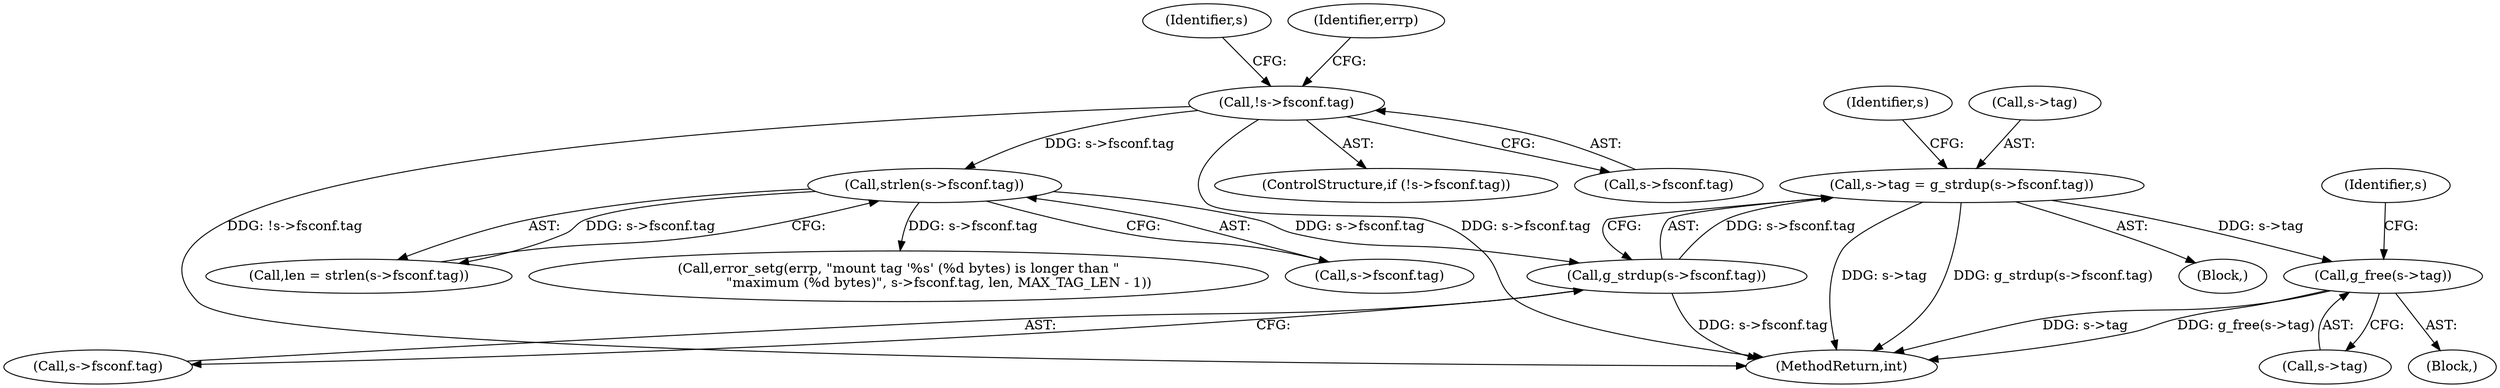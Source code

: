 digraph "0_qemu_4774718e5c194026ba5ee7a28d9be49be3080e42@API" {
"1000280" [label="(Call,s->tag = g_strdup(s->fsconf.tag))"];
"1000284" [label="(Call,g_strdup(s->fsconf.tag))"];
"1000254" [label="(Call,strlen(s->fsconf.tag))"];
"1000208" [label="(Call,!s->fsconf.tag)"];
"1000400" [label="(Call,g_free(s->tag))"];
"1000285" [label="(Call,s->fsconf.tag)"];
"1000399" [label="(Block,)"];
"1000284" [label="(Call,g_strdup(s->fsconf.tag))"];
"1000280" [label="(Call,s->tag = g_strdup(s->fsconf.tag))"];
"1000207" [label="(ControlStructure,if (!s->fsconf.tag))"];
"1000107" [label="(Block,)"];
"1000293" [label="(Identifier,s)"];
"1000209" [label="(Call,s->fsconf.tag)"];
"1000255" [label="(Call,s->fsconf.tag)"];
"1000415" [label="(MethodReturn,int)"];
"1000407" [label="(Identifier,s)"];
"1000208" [label="(Call,!s->fsconf.tag)"];
"1000281" [label="(Call,s->tag)"];
"1000267" [label="(Call,error_setg(errp, \"mount tag '%s' (%d bytes) is longer than \"\n                   \"maximum (%d bytes)\", s->fsconf.tag, len, MAX_TAG_LEN - 1))"];
"1000227" [label="(Identifier,s)"];
"1000401" [label="(Call,s->tag)"];
"1000216" [label="(Identifier,errp)"];
"1000400" [label="(Call,g_free(s->tag))"];
"1000252" [label="(Call,len = strlen(s->fsconf.tag))"];
"1000254" [label="(Call,strlen(s->fsconf.tag))"];
"1000280" -> "1000107"  [label="AST: "];
"1000280" -> "1000284"  [label="CFG: "];
"1000281" -> "1000280"  [label="AST: "];
"1000284" -> "1000280"  [label="AST: "];
"1000293" -> "1000280"  [label="CFG: "];
"1000280" -> "1000415"  [label="DDG: g_strdup(s->fsconf.tag)"];
"1000280" -> "1000415"  [label="DDG: s->tag"];
"1000284" -> "1000280"  [label="DDG: s->fsconf.tag"];
"1000280" -> "1000400"  [label="DDG: s->tag"];
"1000284" -> "1000285"  [label="CFG: "];
"1000285" -> "1000284"  [label="AST: "];
"1000284" -> "1000415"  [label="DDG: s->fsconf.tag"];
"1000254" -> "1000284"  [label="DDG: s->fsconf.tag"];
"1000254" -> "1000252"  [label="AST: "];
"1000254" -> "1000255"  [label="CFG: "];
"1000255" -> "1000254"  [label="AST: "];
"1000252" -> "1000254"  [label="CFG: "];
"1000254" -> "1000252"  [label="DDG: s->fsconf.tag"];
"1000208" -> "1000254"  [label="DDG: s->fsconf.tag"];
"1000254" -> "1000267"  [label="DDG: s->fsconf.tag"];
"1000208" -> "1000207"  [label="AST: "];
"1000208" -> "1000209"  [label="CFG: "];
"1000209" -> "1000208"  [label="AST: "];
"1000216" -> "1000208"  [label="CFG: "];
"1000227" -> "1000208"  [label="CFG: "];
"1000208" -> "1000415"  [label="DDG: s->fsconf.tag"];
"1000208" -> "1000415"  [label="DDG: !s->fsconf.tag"];
"1000400" -> "1000399"  [label="AST: "];
"1000400" -> "1000401"  [label="CFG: "];
"1000401" -> "1000400"  [label="AST: "];
"1000407" -> "1000400"  [label="CFG: "];
"1000400" -> "1000415"  [label="DDG: s->tag"];
"1000400" -> "1000415"  [label="DDG: g_free(s->tag)"];
}
